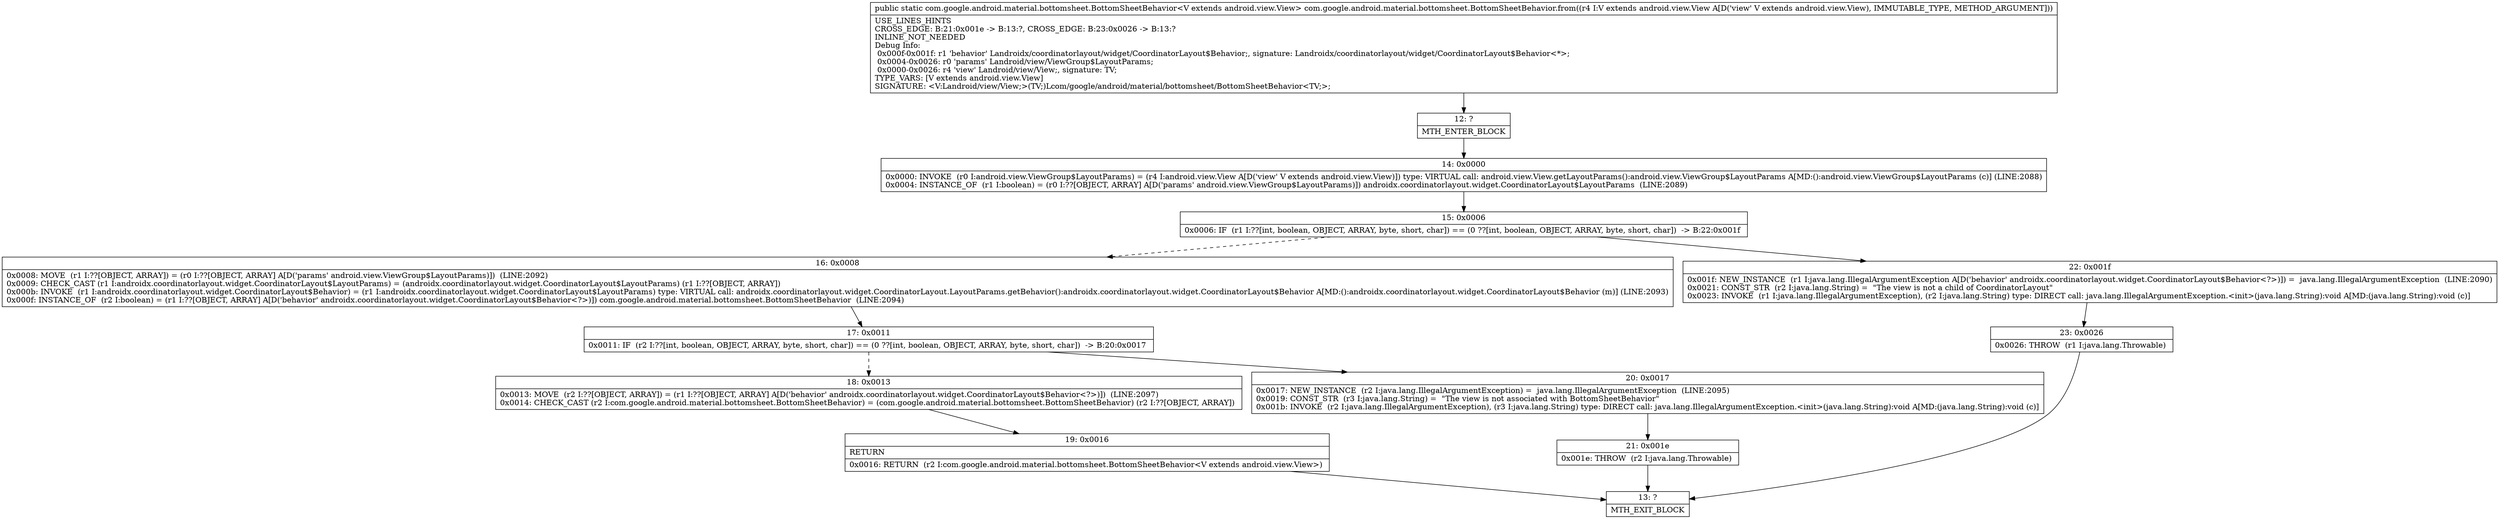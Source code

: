 digraph "CFG forcom.google.android.material.bottomsheet.BottomSheetBehavior.from(Landroid\/view\/View;)Lcom\/google\/android\/material\/bottomsheet\/BottomSheetBehavior;" {
Node_12 [shape=record,label="{12\:\ ?|MTH_ENTER_BLOCK\l}"];
Node_14 [shape=record,label="{14\:\ 0x0000|0x0000: INVOKE  (r0 I:android.view.ViewGroup$LayoutParams) = (r4 I:android.view.View A[D('view' V extends android.view.View)]) type: VIRTUAL call: android.view.View.getLayoutParams():android.view.ViewGroup$LayoutParams A[MD:():android.view.ViewGroup$LayoutParams (c)] (LINE:2088)\l0x0004: INSTANCE_OF  (r1 I:boolean) = (r0 I:??[OBJECT, ARRAY] A[D('params' android.view.ViewGroup$LayoutParams)]) androidx.coordinatorlayout.widget.CoordinatorLayout$LayoutParams  (LINE:2089)\l}"];
Node_15 [shape=record,label="{15\:\ 0x0006|0x0006: IF  (r1 I:??[int, boolean, OBJECT, ARRAY, byte, short, char]) == (0 ??[int, boolean, OBJECT, ARRAY, byte, short, char])  \-\> B:22:0x001f \l}"];
Node_16 [shape=record,label="{16\:\ 0x0008|0x0008: MOVE  (r1 I:??[OBJECT, ARRAY]) = (r0 I:??[OBJECT, ARRAY] A[D('params' android.view.ViewGroup$LayoutParams)])  (LINE:2092)\l0x0009: CHECK_CAST (r1 I:androidx.coordinatorlayout.widget.CoordinatorLayout$LayoutParams) = (androidx.coordinatorlayout.widget.CoordinatorLayout$LayoutParams) (r1 I:??[OBJECT, ARRAY]) \l0x000b: INVOKE  (r1 I:androidx.coordinatorlayout.widget.CoordinatorLayout$Behavior) = (r1 I:androidx.coordinatorlayout.widget.CoordinatorLayout$LayoutParams) type: VIRTUAL call: androidx.coordinatorlayout.widget.CoordinatorLayout.LayoutParams.getBehavior():androidx.coordinatorlayout.widget.CoordinatorLayout$Behavior A[MD:():androidx.coordinatorlayout.widget.CoordinatorLayout$Behavior (m)] (LINE:2093)\l0x000f: INSTANCE_OF  (r2 I:boolean) = (r1 I:??[OBJECT, ARRAY] A[D('behavior' androidx.coordinatorlayout.widget.CoordinatorLayout$Behavior\<?\>)]) com.google.android.material.bottomsheet.BottomSheetBehavior  (LINE:2094)\l}"];
Node_17 [shape=record,label="{17\:\ 0x0011|0x0011: IF  (r2 I:??[int, boolean, OBJECT, ARRAY, byte, short, char]) == (0 ??[int, boolean, OBJECT, ARRAY, byte, short, char])  \-\> B:20:0x0017 \l}"];
Node_18 [shape=record,label="{18\:\ 0x0013|0x0013: MOVE  (r2 I:??[OBJECT, ARRAY]) = (r1 I:??[OBJECT, ARRAY] A[D('behavior' androidx.coordinatorlayout.widget.CoordinatorLayout$Behavior\<?\>)])  (LINE:2097)\l0x0014: CHECK_CAST (r2 I:com.google.android.material.bottomsheet.BottomSheetBehavior) = (com.google.android.material.bottomsheet.BottomSheetBehavior) (r2 I:??[OBJECT, ARRAY]) \l}"];
Node_19 [shape=record,label="{19\:\ 0x0016|RETURN\l|0x0016: RETURN  (r2 I:com.google.android.material.bottomsheet.BottomSheetBehavior\<V extends android.view.View\>) \l}"];
Node_13 [shape=record,label="{13\:\ ?|MTH_EXIT_BLOCK\l}"];
Node_20 [shape=record,label="{20\:\ 0x0017|0x0017: NEW_INSTANCE  (r2 I:java.lang.IllegalArgumentException) =  java.lang.IllegalArgumentException  (LINE:2095)\l0x0019: CONST_STR  (r3 I:java.lang.String) =  \"The view is not associated with BottomSheetBehavior\" \l0x001b: INVOKE  (r2 I:java.lang.IllegalArgumentException), (r3 I:java.lang.String) type: DIRECT call: java.lang.IllegalArgumentException.\<init\>(java.lang.String):void A[MD:(java.lang.String):void (c)]\l}"];
Node_21 [shape=record,label="{21\:\ 0x001e|0x001e: THROW  (r2 I:java.lang.Throwable) \l}"];
Node_22 [shape=record,label="{22\:\ 0x001f|0x001f: NEW_INSTANCE  (r1 I:java.lang.IllegalArgumentException A[D('behavior' androidx.coordinatorlayout.widget.CoordinatorLayout$Behavior\<?\>)]) =  java.lang.IllegalArgumentException  (LINE:2090)\l0x0021: CONST_STR  (r2 I:java.lang.String) =  \"The view is not a child of CoordinatorLayout\" \l0x0023: INVOKE  (r1 I:java.lang.IllegalArgumentException), (r2 I:java.lang.String) type: DIRECT call: java.lang.IllegalArgumentException.\<init\>(java.lang.String):void A[MD:(java.lang.String):void (c)]\l}"];
Node_23 [shape=record,label="{23\:\ 0x0026|0x0026: THROW  (r1 I:java.lang.Throwable) \l}"];
MethodNode[shape=record,label="{public static com.google.android.material.bottomsheet.BottomSheetBehavior\<V extends android.view.View\> com.google.android.material.bottomsheet.BottomSheetBehavior.from((r4 I:V extends android.view.View A[D('view' V extends android.view.View), IMMUTABLE_TYPE, METHOD_ARGUMENT]))  | USE_LINES_HINTS\lCROSS_EDGE: B:21:0x001e \-\> B:13:?, CROSS_EDGE: B:23:0x0026 \-\> B:13:?\lINLINE_NOT_NEEDED\lDebug Info:\l  0x000f\-0x001f: r1 'behavior' Landroidx\/coordinatorlayout\/widget\/CoordinatorLayout$Behavior;, signature: Landroidx\/coordinatorlayout\/widget\/CoordinatorLayout$Behavior\<*\>;\l  0x0004\-0x0026: r0 'params' Landroid\/view\/ViewGroup$LayoutParams;\l  0x0000\-0x0026: r4 'view' Landroid\/view\/View;, signature: TV;\lTYPE_VARS: [V extends android.view.View]\lSIGNATURE: \<V:Landroid\/view\/View;\>(TV;)Lcom\/google\/android\/material\/bottomsheet\/BottomSheetBehavior\<TV;\>;\l}"];
MethodNode -> Node_12;Node_12 -> Node_14;
Node_14 -> Node_15;
Node_15 -> Node_16[style=dashed];
Node_15 -> Node_22;
Node_16 -> Node_17;
Node_17 -> Node_18[style=dashed];
Node_17 -> Node_20;
Node_18 -> Node_19;
Node_19 -> Node_13;
Node_20 -> Node_21;
Node_21 -> Node_13;
Node_22 -> Node_23;
Node_23 -> Node_13;
}

